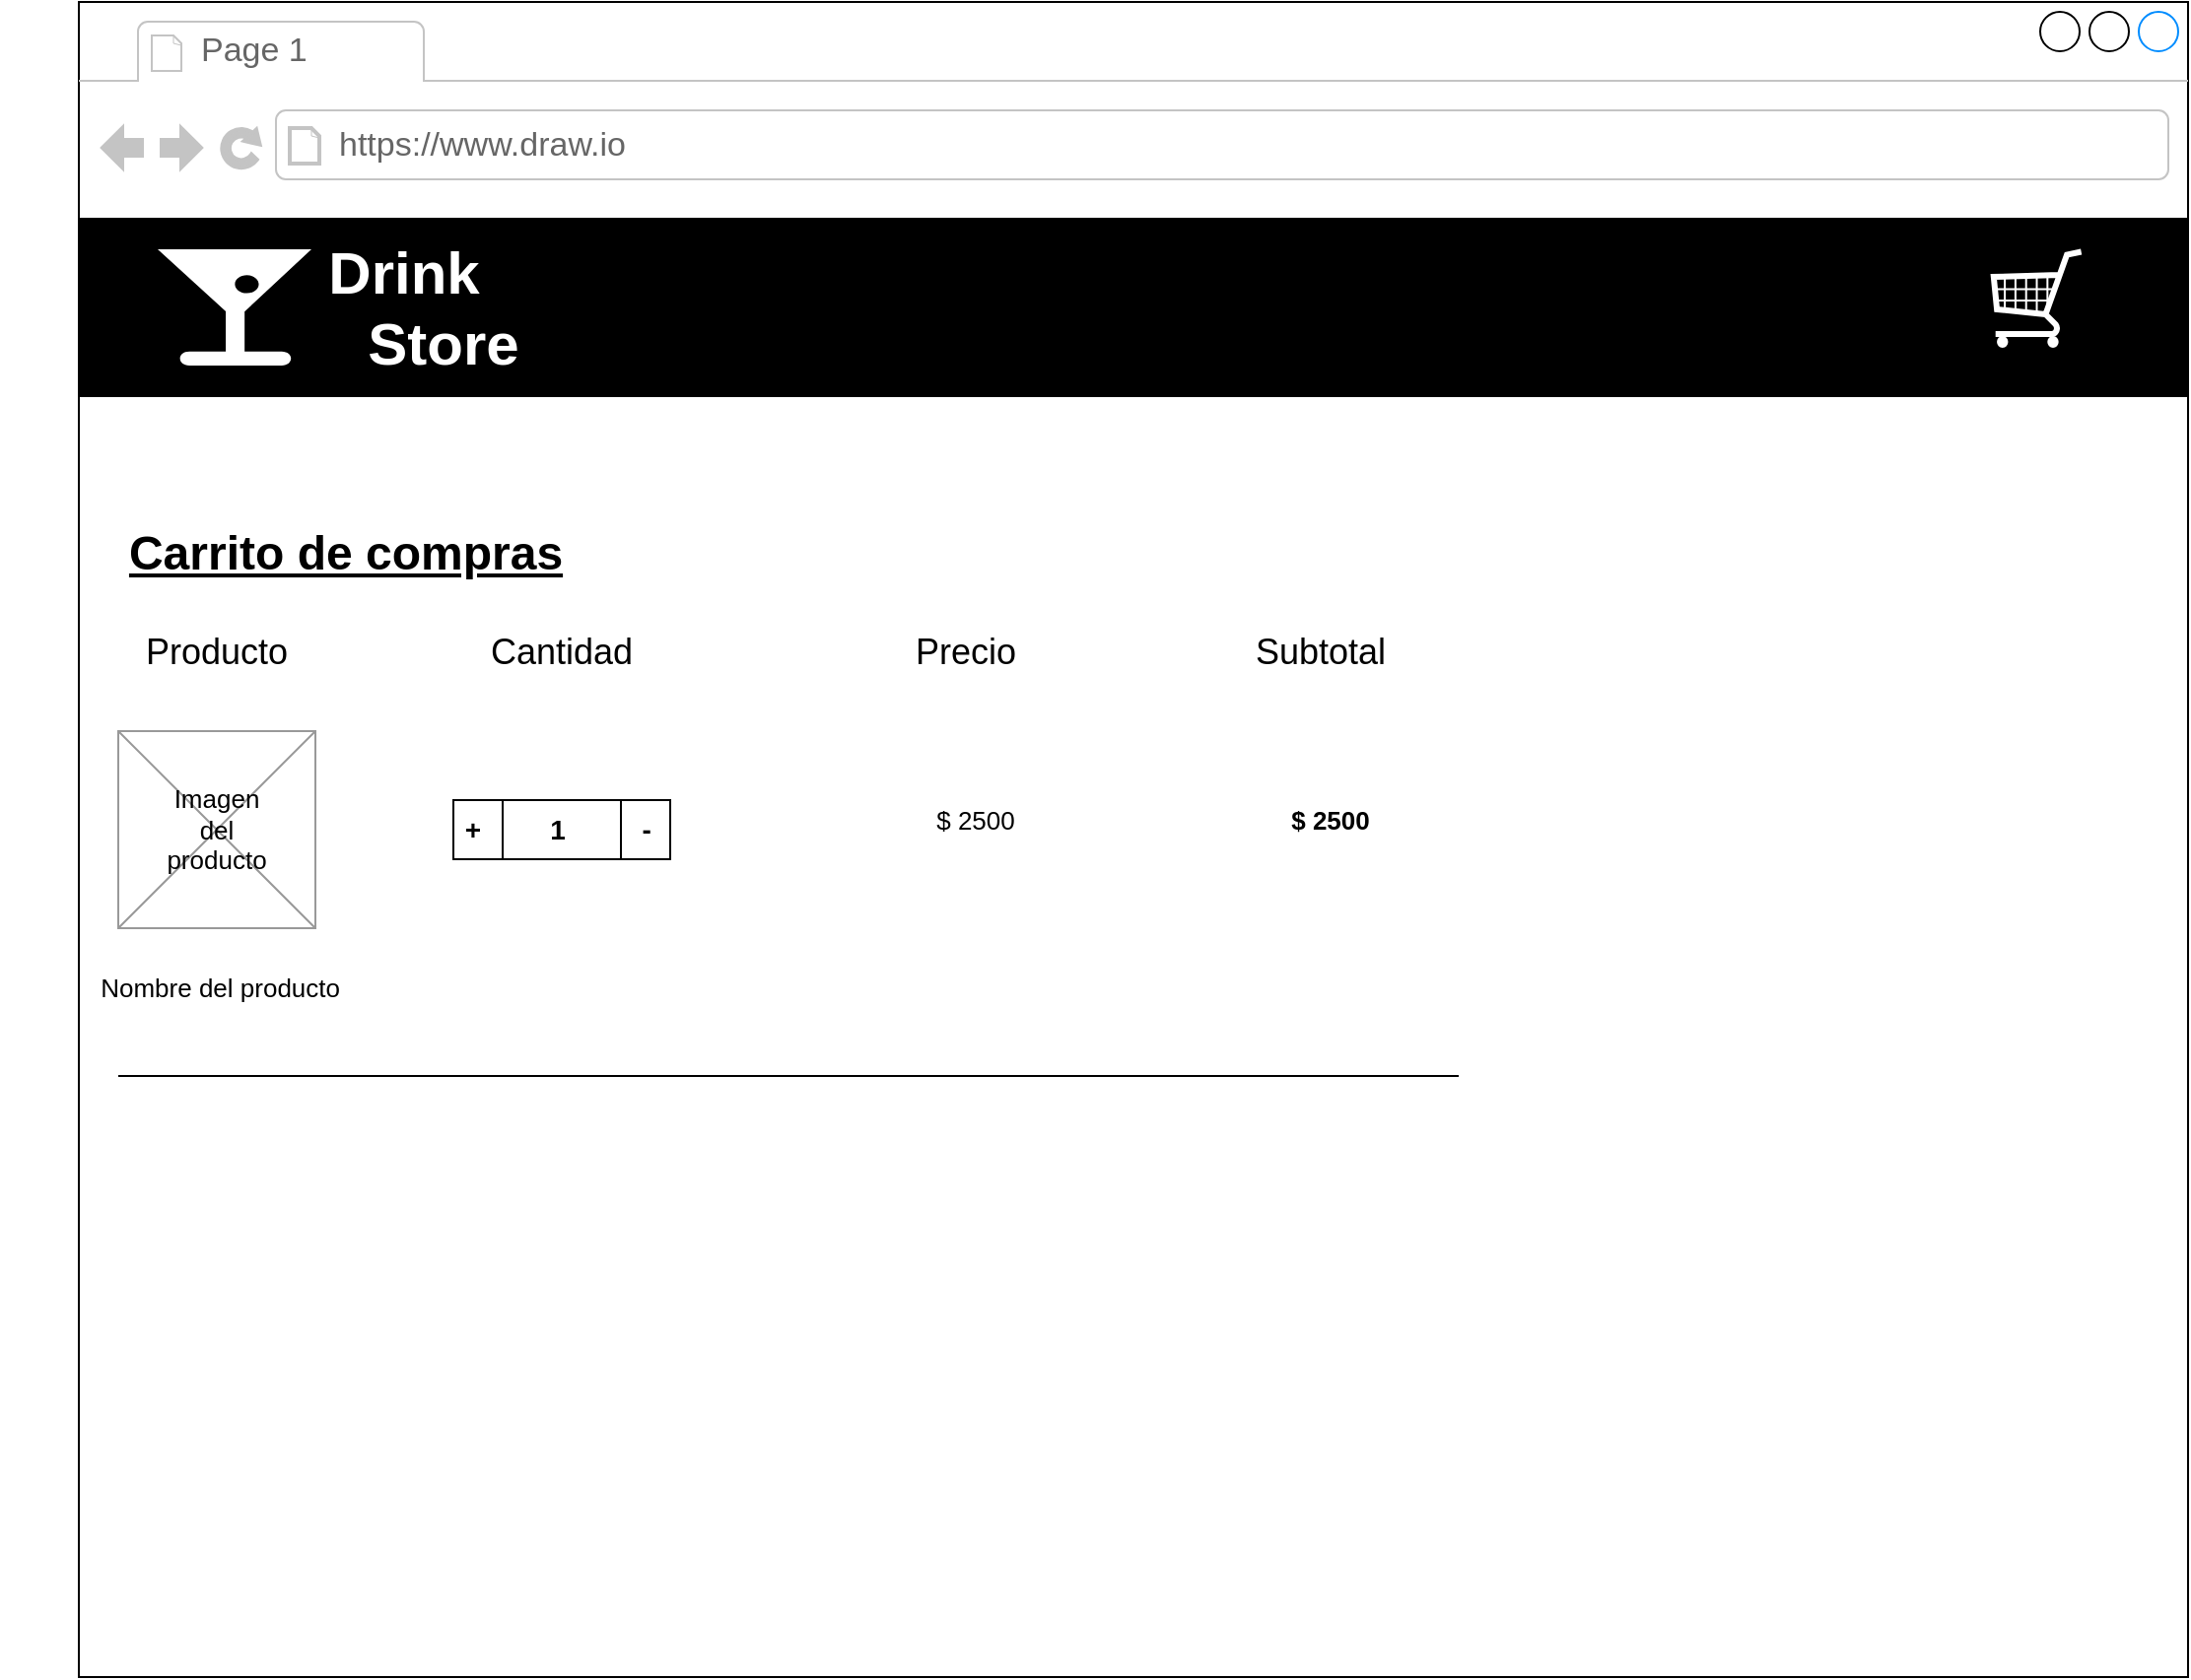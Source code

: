 <mxfile version="13.8.2" type="github">
  <diagram id="e4TwHjlWKdwYWM_9j43c" name="Page-1">
    <mxGraphModel dx="2249" dy="737" grid="1" gridSize="10" guides="1" tooltips="1" connect="1" arrows="1" fold="1" page="1" pageScale="1" pageWidth="827" pageHeight="1169" math="0" shadow="0">
      <root>
        <mxCell id="0" />
        <mxCell id="1" parent="0" />
        <mxCell id="fbmFSeeESU6-tUPH32Np-1" value="" style="strokeWidth=1;shadow=0;align=center;html=1;shape=mxgraph.mockup.containers.browserWindow;rSize=0;strokeColor2=#008cff;strokeColor3=#c4c4c4;mainText=,;recursiveResize=0;" vertex="1" parent="1">
          <mxGeometry x="30" y="20" width="1070" height="850" as="geometry" />
        </mxCell>
        <mxCell id="fbmFSeeESU6-tUPH32Np-2" value="Page 1" style="strokeWidth=1;shadow=0;dashed=0;align=center;html=1;shape=mxgraph.mockup.containers.anchor;fontSize=17;fontColor=#666666;align=left;" vertex="1" parent="fbmFSeeESU6-tUPH32Np-1">
          <mxGeometry x="60" y="12" width="110" height="26" as="geometry" />
        </mxCell>
        <mxCell id="fbmFSeeESU6-tUPH32Np-3" value="https://www.draw.io" style="strokeWidth=1;shadow=0;dashed=0;align=center;html=1;shape=mxgraph.mockup.containers.anchor;rSize=0;fontSize=17;fontColor=#666666;align=left;" vertex="1" parent="fbmFSeeESU6-tUPH32Np-1">
          <mxGeometry x="130" y="60" width="250" height="26" as="geometry" />
        </mxCell>
        <mxCell id="fbmFSeeESU6-tUPH32Np-4" value="" style="rounded=0;whiteSpace=wrap;html=1;fillColor=#000000;" vertex="1" parent="fbmFSeeESU6-tUPH32Np-1">
          <mxGeometry y="110" width="1070" height="90" as="geometry" />
        </mxCell>
        <mxCell id="fbmFSeeESU6-tUPH32Np-5" value="" style="shape=mxgraph.signs.food.bar;html=1;pointerEvents=1;strokeColor=none;verticalLabelPosition=bottom;verticalAlign=top;align=center;fontColor=#000000;fillColor=#FFFFFF;" vertex="1" parent="fbmFSeeESU6-tUPH32Np-1">
          <mxGeometry x="40" y="125.5" width="78" height="59" as="geometry" />
        </mxCell>
        <mxCell id="fbmFSeeESU6-tUPH32Np-6" value="&lt;font style=&quot;font-size: 30px&quot;&gt;&lt;b&gt;Drink&lt;br&gt;&lt;/b&gt;&lt;/font&gt;&lt;blockquote style=&quot;margin: 0 0 0 40px ; border: none ; padding: 0px&quot;&gt;&lt;font style=&quot;font-size: 30px&quot;&gt;&lt;b&gt;Store&lt;/b&gt;&lt;/font&gt;&lt;/blockquote&gt;" style="text;html=1;strokeColor=none;fillColor=none;align=center;verticalAlign=middle;whiteSpace=wrap;rounded=0;fontColor=#FFFFFF;" vertex="1" parent="fbmFSeeESU6-tUPH32Np-1">
          <mxGeometry x="130" y="130" width="70" height="50" as="geometry" />
        </mxCell>
        <mxCell id="fbmFSeeESU6-tUPH32Np-7" value="&lt;u&gt;Carrito de compras&lt;/u&gt;" style="text;strokeColor=none;fillColor=none;html=1;fontSize=24;fontStyle=1;verticalAlign=middle;align=center;" vertex="1" parent="fbmFSeeESU6-tUPH32Np-1">
          <mxGeometry x="-40" y="260" width="350" height="40" as="geometry" />
        </mxCell>
        <mxCell id="fbmFSeeESU6-tUPH32Np-8" value="" style="verticalLabelPosition=bottom;shadow=0;dashed=0;align=center;html=1;verticalAlign=top;strokeWidth=1;shape=mxgraph.mockup.misc.shoppingCart;fillColor=#FFFFFF;fontColor=#FFFFFF;strokeColor=#FFFFFF;" vertex="1" parent="fbmFSeeESU6-tUPH32Np-1">
          <mxGeometry x="970" y="125.5" width="47" height="50" as="geometry" />
        </mxCell>
        <mxCell id="fbmFSeeESU6-tUPH32Np-9" value="&lt;font style=&quot;font-size: 18px&quot; color=&quot;#000000&quot;&gt;Producto&lt;/font&gt;" style="text;html=1;strokeColor=none;fillColor=none;align=center;verticalAlign=middle;whiteSpace=wrap;rounded=0;fontSize=18;fontColor=#FFE599;" vertex="1" parent="fbmFSeeESU6-tUPH32Np-1">
          <mxGeometry y="320" width="140" height="20" as="geometry" />
        </mxCell>
        <mxCell id="fbmFSeeESU6-tUPH32Np-10" value="&lt;font color=&quot;#000000&quot; style=&quot;font-size: 18px;&quot;&gt;Cantidad&lt;/font&gt;" style="text;html=1;strokeColor=none;fillColor=none;align=center;verticalAlign=middle;whiteSpace=wrap;rounded=0;fontColor=#FFFFFF;fontSize=18;" vertex="1" parent="fbmFSeeESU6-tUPH32Np-1">
          <mxGeometry x="210" y="320" width="70" height="20" as="geometry" />
        </mxCell>
        <mxCell id="fbmFSeeESU6-tUPH32Np-12" value="&lt;font color=&quot;#000000&quot; style=&quot;font-size: 18px;&quot;&gt;Precio&lt;/font&gt;" style="text;html=1;strokeColor=none;fillColor=none;align=center;verticalAlign=middle;whiteSpace=wrap;rounded=0;fontColor=#FFFFFF;fontSize=18;" vertex="1" parent="fbmFSeeESU6-tUPH32Np-1">
          <mxGeometry x="410" y="320" width="80" height="20" as="geometry" />
        </mxCell>
        <mxCell id="fbmFSeeESU6-tUPH32Np-14" value="&lt;font color=&quot;#000000&quot; style=&quot;font-size: 18px;&quot;&gt;Subtotal&lt;/font&gt;" style="text;html=1;strokeColor=none;fillColor=none;align=center;verticalAlign=middle;whiteSpace=wrap;rounded=0;fontColor=#FFFFFF;fontSize=18;" vertex="1" parent="fbmFSeeESU6-tUPH32Np-1">
          <mxGeometry x="600" y="320" width="60" height="20" as="geometry" />
        </mxCell>
        <mxCell id="fbmFSeeESU6-tUPH32Np-15" value="" style="verticalLabelPosition=bottom;shadow=0;dashed=0;align=center;html=1;verticalAlign=top;strokeWidth=1;shape=mxgraph.mockup.graphics.simpleIcon;strokeColor=#999999;fillColor=#FFFFFF;fontSize=18;fontColor=#FFE599;" vertex="1" parent="fbmFSeeESU6-tUPH32Np-1">
          <mxGeometry x="20" y="370" width="100" height="100" as="geometry" />
        </mxCell>
        <mxCell id="fbmFSeeESU6-tUPH32Np-16" value="&lt;font color=&quot;#000000&quot; style=&quot;font-size: 13px;&quot;&gt;&amp;nbsp;Nombre del producto&lt;/font&gt;" style="text;html=1;strokeColor=none;fillColor=none;align=center;verticalAlign=middle;whiteSpace=wrap;rounded=0;fontSize=13;fontColor=#FFE599;" vertex="1" parent="fbmFSeeESU6-tUPH32Np-1">
          <mxGeometry y="490" width="140" height="20" as="geometry" />
        </mxCell>
        <mxCell id="fbmFSeeESU6-tUPH32Np-17" value="Imagen del producto" style="text;html=1;strokeColor=none;fillColor=none;align=center;verticalAlign=middle;whiteSpace=wrap;rounded=0;fontSize=13;" vertex="1" parent="fbmFSeeESU6-tUPH32Np-1">
          <mxGeometry x="50" y="410" width="40" height="20" as="geometry" />
        </mxCell>
        <mxCell id="fbmFSeeESU6-tUPH32Np-21" value="" style="rounded=0;whiteSpace=wrap;html=1;strokeColor=#000000;fillColor=#FFFFFF;fontSize=13;fontColor=#000000;" vertex="1" parent="fbmFSeeESU6-tUPH32Np-1">
          <mxGeometry x="190" y="405" width="110" height="30" as="geometry" />
        </mxCell>
        <mxCell id="fbmFSeeESU6-tUPH32Np-24" value="" style="line;strokeWidth=1;direction=south;html=1;fillColor=#FFFFFF;fontSize=13;fontColor=#000000;" vertex="1" parent="fbmFSeeESU6-tUPH32Np-1">
          <mxGeometry x="270" y="405" width="10" height="30" as="geometry" />
        </mxCell>
        <mxCell id="fbmFSeeESU6-tUPH32Np-25" value="" style="line;strokeWidth=1;direction=south;html=1;fillColor=#FFFFFF;fontSize=13;fontColor=#000000;" vertex="1" parent="fbmFSeeESU6-tUPH32Np-1">
          <mxGeometry x="210" y="405" width="10" height="30" as="geometry" />
        </mxCell>
        <mxCell id="fbmFSeeESU6-tUPH32Np-26" value="&lt;font style=&quot;font-size: 14px&quot;&gt;&lt;b&gt;&amp;nbsp;+&amp;nbsp; &amp;nbsp; &amp;nbsp; &amp;nbsp; &amp;nbsp;1&amp;nbsp; &amp;nbsp; &amp;nbsp; &amp;nbsp; &amp;nbsp; -&lt;/b&gt;&lt;/font&gt;" style="text;html=1;strokeColor=none;fillColor=none;align=left;verticalAlign=middle;whiteSpace=wrap;rounded=0;fontSize=13;fontColor=#000000;" vertex="1" parent="fbmFSeeESU6-tUPH32Np-1">
          <mxGeometry x="190" y="410" width="110" height="20" as="geometry" />
        </mxCell>
        <mxCell id="fbmFSeeESU6-tUPH32Np-27" value="$ 2500" style="text;html=1;strokeColor=none;fillColor=none;align=center;verticalAlign=middle;whiteSpace=wrap;rounded=0;fontSize=13;fontColor=#000000;" vertex="1" parent="fbmFSeeESU6-tUPH32Np-1">
          <mxGeometry x="430" y="405" width="50" height="20" as="geometry" />
        </mxCell>
        <mxCell id="fbmFSeeESU6-tUPH32Np-28" value="&lt;b&gt;$ 2500&lt;/b&gt;" style="text;html=1;strokeColor=none;fillColor=none;align=center;verticalAlign=middle;whiteSpace=wrap;rounded=0;fontSize=13;fontColor=#000000;" vertex="1" parent="fbmFSeeESU6-tUPH32Np-1">
          <mxGeometry x="610" y="405" width="50" height="20" as="geometry" />
        </mxCell>
        <mxCell id="fbmFSeeESU6-tUPH32Np-29" value="" style="line;strokeWidth=1;html=1;fillColor=#FFFFFF;fontSize=13;fontColor=#000000;" vertex="1" parent="fbmFSeeESU6-tUPH32Np-1">
          <mxGeometry x="20" y="540" width="680" height="10" as="geometry" />
        </mxCell>
        <mxCell id="fbmFSeeESU6-tUPH32Np-11" value="Text" style="text;html=1;strokeColor=none;fillColor=none;align=center;verticalAlign=middle;whiteSpace=wrap;rounded=0;fontColor=#FFFFFF;" vertex="1" parent="1">
          <mxGeometry x="390" y="440" width="40" height="20" as="geometry" />
        </mxCell>
      </root>
    </mxGraphModel>
  </diagram>
</mxfile>
